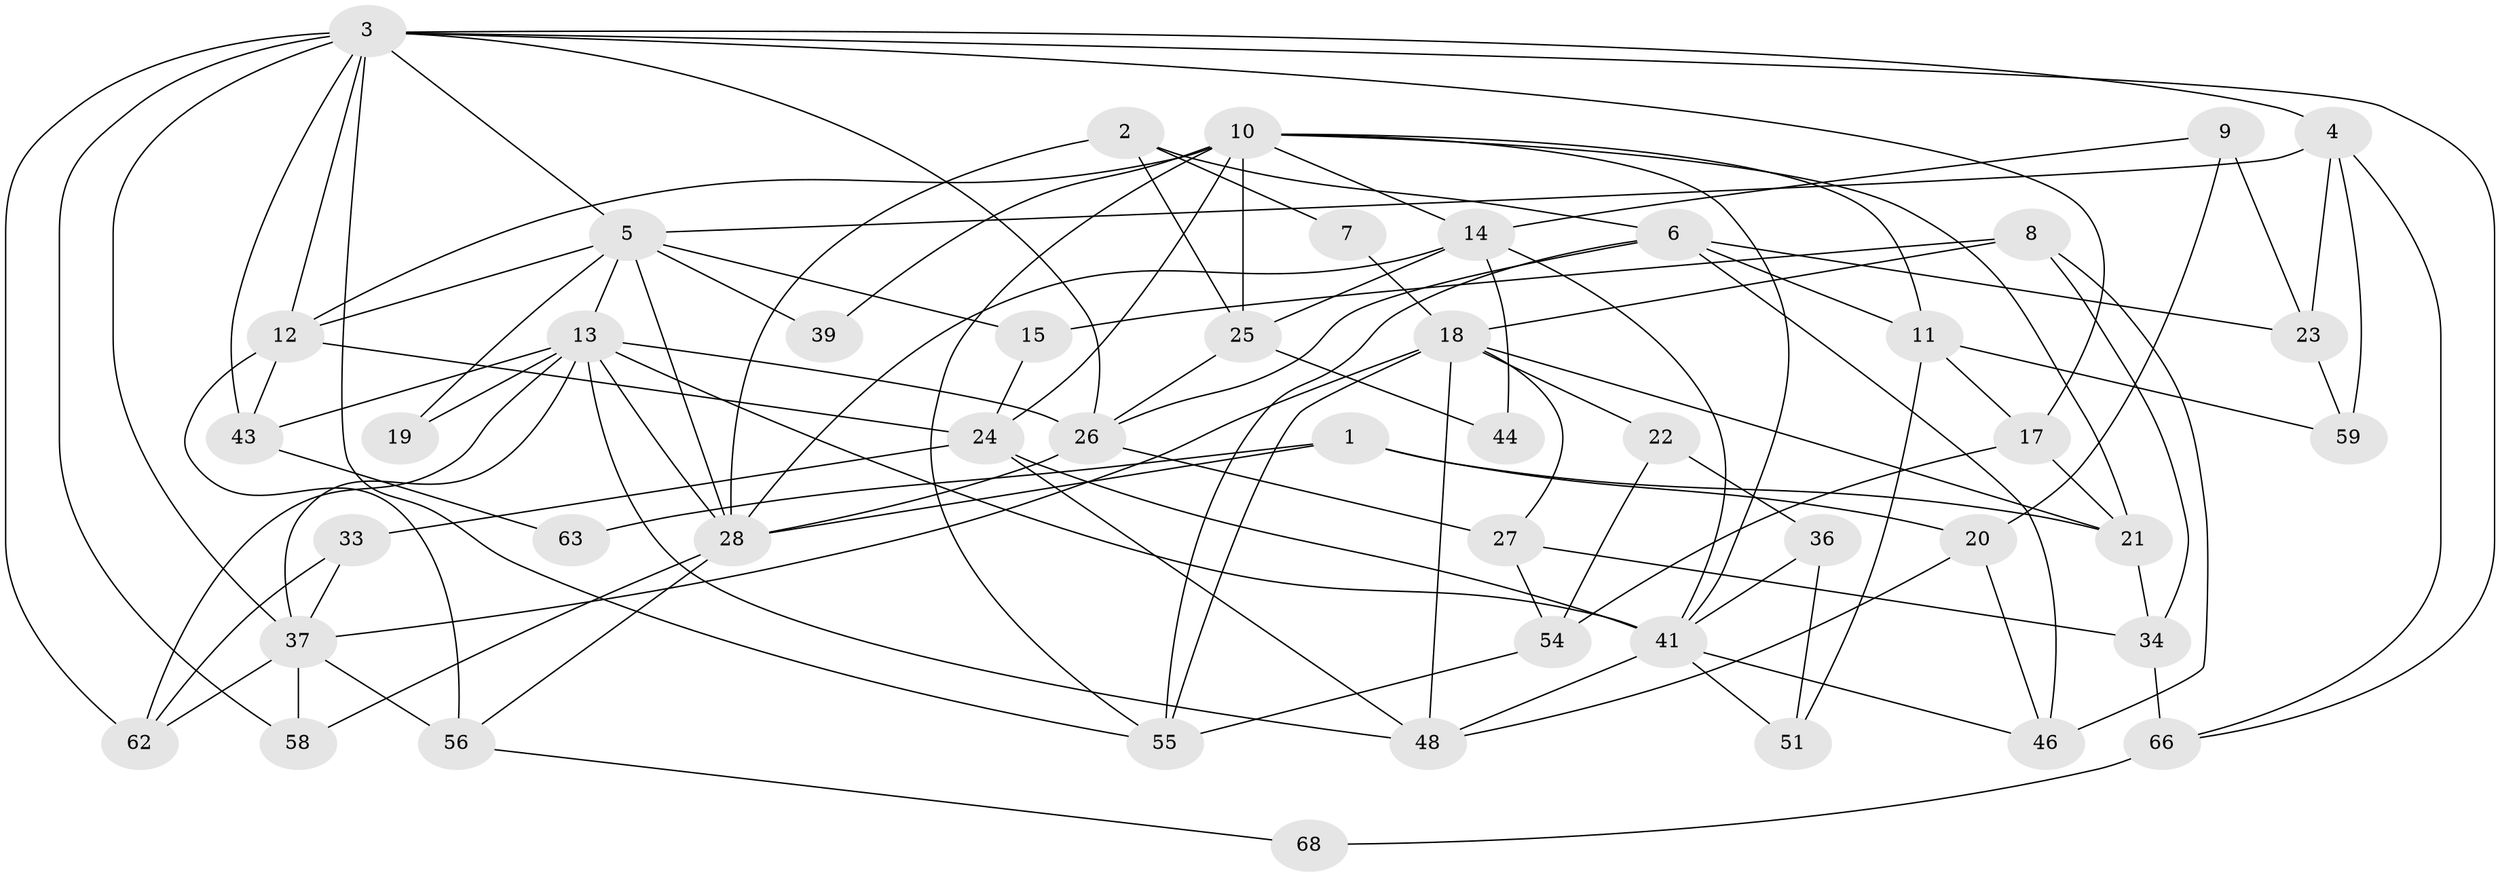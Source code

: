 // Generated by graph-tools (version 1.1) at 2025/24/03/03/25 07:24:03]
// undirected, 47 vertices, 110 edges
graph export_dot {
graph [start="1"]
  node [color=gray90,style=filled];
  1;
  2;
  3 [super="+32"];
  4 [super="+16"];
  5 [super="+29"];
  6 [super="+64"];
  7;
  8;
  9;
  10 [super="+38"];
  11 [super="+35"];
  12 [super="+40"];
  13 [super="+67"];
  14 [super="+49"];
  15;
  17 [super="+52"];
  18 [super="+30"];
  19;
  20 [super="+65"];
  21;
  22;
  23;
  24 [super="+61"];
  25;
  26 [super="+31"];
  27 [super="+42"];
  28 [super="+60"];
  33 [super="+47"];
  34 [super="+50"];
  36;
  37 [super="+45"];
  39;
  41 [super="+53"];
  43 [super="+57"];
  44;
  46;
  48;
  51;
  54;
  55;
  56;
  58;
  59;
  62;
  63;
  66;
  68;
  1 -- 20 [weight=2];
  1 -- 21;
  1 -- 63;
  1 -- 28;
  2 -- 6;
  2 -- 28;
  2 -- 7;
  2 -- 25;
  3 -- 26;
  3 -- 43;
  3 -- 55;
  3 -- 58;
  3 -- 62;
  3 -- 66;
  3 -- 5;
  3 -- 12;
  3 -- 4;
  3 -- 37;
  3 -- 17;
  4 -- 59;
  4 -- 23;
  4 -- 66;
  4 -- 5;
  5 -- 15;
  5 -- 19;
  5 -- 39;
  5 -- 13;
  5 -- 12;
  5 -- 28;
  6 -- 46;
  6 -- 55;
  6 -- 11;
  6 -- 23;
  6 -- 26;
  7 -- 18;
  8 -- 46;
  8 -- 15;
  8 -- 18;
  8 -- 34;
  9 -- 14;
  9 -- 23;
  9 -- 20;
  10 -- 24;
  10 -- 55;
  10 -- 41;
  10 -- 21;
  10 -- 39;
  10 -- 25;
  10 -- 11;
  10 -- 12;
  10 -- 14;
  11 -- 51;
  11 -- 17;
  11 -- 59;
  12 -- 56;
  12 -- 24;
  12 -- 43;
  13 -- 48;
  13 -- 19;
  13 -- 28;
  13 -- 62;
  13 -- 41;
  13 -- 43;
  13 -- 37;
  13 -- 26;
  14 -- 28;
  14 -- 41;
  14 -- 44;
  14 -- 25;
  15 -- 24 [weight=2];
  17 -- 21 [weight=2];
  17 -- 54;
  18 -- 55;
  18 -- 48;
  18 -- 21;
  18 -- 22;
  18 -- 27;
  18 -- 37;
  20 -- 48;
  20 -- 46;
  21 -- 34;
  22 -- 54;
  22 -- 36;
  23 -- 59;
  24 -- 48;
  24 -- 41;
  24 -- 33 [weight=2];
  25 -- 44;
  25 -- 26;
  26 -- 28;
  26 -- 27;
  27 -- 54;
  27 -- 34;
  28 -- 56;
  28 -- 58;
  33 -- 62;
  33 -- 37;
  34 -- 66;
  36 -- 41;
  36 -- 51;
  37 -- 56;
  37 -- 62;
  37 -- 58;
  41 -- 48;
  41 -- 46;
  41 -- 51;
  43 -- 63;
  54 -- 55;
  56 -- 68;
  66 -- 68;
}
